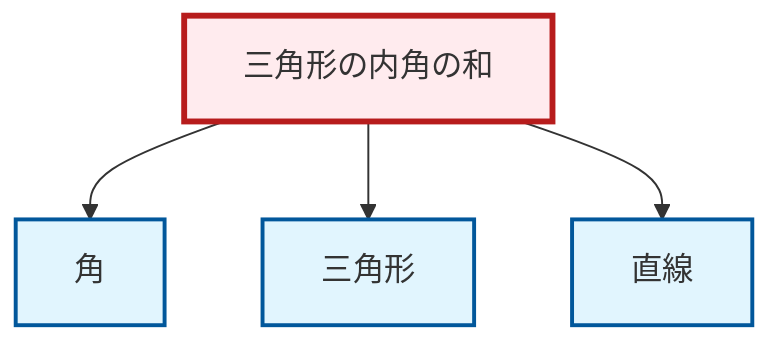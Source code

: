 graph TD
    classDef definition fill:#e1f5fe,stroke:#01579b,stroke-width:2px
    classDef theorem fill:#f3e5f5,stroke:#4a148c,stroke-width:2px
    classDef axiom fill:#fff3e0,stroke:#e65100,stroke-width:2px
    classDef example fill:#e8f5e9,stroke:#1b5e20,stroke-width:2px
    classDef current fill:#ffebee,stroke:#b71c1c,stroke-width:3px
    def-line["直線"]:::definition
    thm-angle-sum-triangle["三角形の内角の和"]:::theorem
    def-triangle["三角形"]:::definition
    def-angle["角"]:::definition
    thm-angle-sum-triangle --> def-angle
    thm-angle-sum-triangle --> def-triangle
    thm-angle-sum-triangle --> def-line
    class thm-angle-sum-triangle current